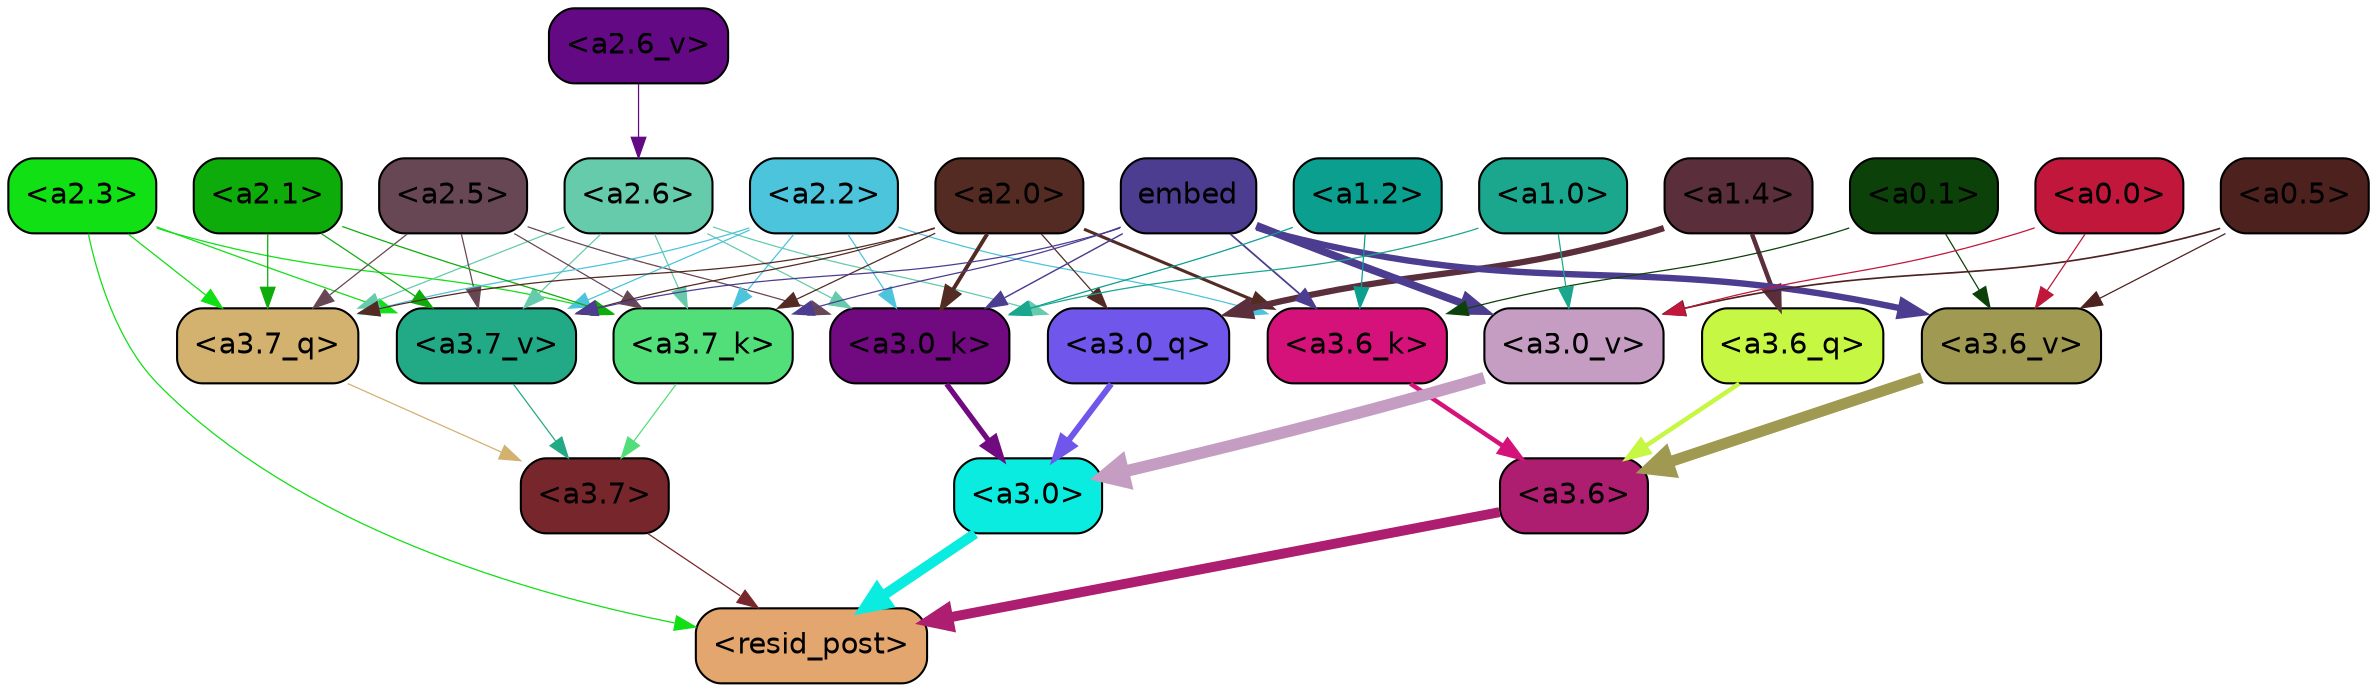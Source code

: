 strict digraph "" {
	graph [bgcolor=transparent,
		layout=dot,
		overlap=false,
		splines=true
	];
	"<a3.7>"	[color=black,
		fillcolor="#77272b",
		fontname=Helvetica,
		shape=box,
		style="filled, rounded"];
	"<resid_post>"	[color=black,
		fillcolor="#e3a66e",
		fontname=Helvetica,
		shape=box,
		style="filled, rounded"];
	"<a3.7>" -> "<resid_post>"	[color="#77272b",
		penwidth=0.6];
	"<a3.6>"	[color=black,
		fillcolor="#ad1d70",
		fontname=Helvetica,
		shape=box,
		style="filled, rounded"];
	"<a3.6>" -> "<resid_post>"	[color="#ad1d70",
		penwidth=4.7534414529800415];
	"<a3.0>"	[color=black,
		fillcolor="#0aece0",
		fontname=Helvetica,
		shape=box,
		style="filled, rounded"];
	"<a3.0>" -> "<resid_post>"	[color="#0aece0",
		penwidth=4.898576855659485];
	"<a2.3>"	[color=black,
		fillcolor="#10e014",
		fontname=Helvetica,
		shape=box,
		style="filled, rounded"];
	"<a2.3>" -> "<resid_post>"	[color="#10e014",
		penwidth=0.6];
	"<a3.7_q>"	[color=black,
		fillcolor="#d3b270",
		fontname=Helvetica,
		shape=box,
		style="filled, rounded"];
	"<a2.3>" -> "<a3.7_q>"	[color="#10e014",
		penwidth=0.6];
	"<a3.7_k>"	[color=black,
		fillcolor="#52df7a",
		fontname=Helvetica,
		shape=box,
		style="filled, rounded"];
	"<a2.3>" -> "<a3.7_k>"	[color="#10e014",
		penwidth=0.6];
	"<a3.7_v>"	[color=black,
		fillcolor="#22a985",
		fontname=Helvetica,
		shape=box,
		style="filled, rounded"];
	"<a2.3>" -> "<a3.7_v>"	[color="#10e014",
		penwidth=0.6];
	"<a3.7_q>" -> "<a3.7>"	[color="#d3b270",
		penwidth=0.6];
	"<a3.6_q>"	[color=black,
		fillcolor="#c6f742",
		fontname=Helvetica,
		shape=box,
		style="filled, rounded"];
	"<a3.6_q>" -> "<a3.6>"	[color="#c6f742",
		penwidth=2.160832464694977];
	"<a3.0_q>"	[color=black,
		fillcolor="#7156eb",
		fontname=Helvetica,
		shape=box,
		style="filled, rounded"];
	"<a3.0_q>" -> "<a3.0>"	[color="#7156eb",
		penwidth=2.870753765106201];
	"<a3.7_k>" -> "<a3.7>"	[color="#52df7a",
		penwidth=0.6];
	"<a3.6_k>"	[color=black,
		fillcolor="#d5127a",
		fontname=Helvetica,
		shape=box,
		style="filled, rounded"];
	"<a3.6_k>" -> "<a3.6>"	[color="#d5127a",
		penwidth=2.13908451795578];
	"<a3.0_k>"	[color=black,
		fillcolor="#710981",
		fontname=Helvetica,
		shape=box,
		style="filled, rounded"];
	"<a3.0_k>" -> "<a3.0>"	[color="#710981",
		penwidth=2.520303964614868];
	"<a3.7_v>" -> "<a3.7>"	[color="#22a985",
		penwidth=0.6];
	"<a3.6_v>"	[color=black,
		fillcolor="#a09951",
		fontname=Helvetica,
		shape=box,
		style="filled, rounded"];
	"<a3.6_v>" -> "<a3.6>"	[color="#a09951",
		penwidth=5.297133803367615];
	"<a3.0_v>"	[color=black,
		fillcolor="#c59dc3",
		fontname=Helvetica,
		shape=box,
		style="filled, rounded"];
	"<a3.0_v>" -> "<a3.0>"	[color="#c59dc3",
		penwidth=5.680712580680847];
	"<a2.6>"	[color=black,
		fillcolor="#65cbab",
		fontname=Helvetica,
		shape=box,
		style="filled, rounded"];
	"<a2.6>" -> "<a3.7_q>"	[color="#65cbab",
		penwidth=0.6];
	"<a2.6>" -> "<a3.0_q>"	[color="#65cbab",
		penwidth=0.6];
	"<a2.6>" -> "<a3.7_k>"	[color="#65cbab",
		penwidth=0.6];
	"<a2.6>" -> "<a3.0_k>"	[color="#65cbab",
		penwidth=0.6];
	"<a2.6>" -> "<a3.7_v>"	[color="#65cbab",
		penwidth=0.6];
	"<a2.5>"	[color=black,
		fillcolor="#684755",
		fontname=Helvetica,
		shape=box,
		style="filled, rounded"];
	"<a2.5>" -> "<a3.7_q>"	[color="#684755",
		penwidth=0.6];
	"<a2.5>" -> "<a3.7_k>"	[color="#684755",
		penwidth=0.6];
	"<a2.5>" -> "<a3.0_k>"	[color="#684755",
		penwidth=0.6];
	"<a2.5>" -> "<a3.7_v>"	[color="#684755",
		penwidth=0.6];
	"<a2.2>"	[color=black,
		fillcolor="#4bc4dc",
		fontname=Helvetica,
		shape=box,
		style="filled, rounded"];
	"<a2.2>" -> "<a3.7_q>"	[color="#4bc4dc",
		penwidth=0.6];
	"<a2.2>" -> "<a3.7_k>"	[color="#4bc4dc",
		penwidth=0.6];
	"<a2.2>" -> "<a3.6_k>"	[color="#4bc4dc",
		penwidth=0.6];
	"<a2.2>" -> "<a3.0_k>"	[color="#4bc4dc",
		penwidth=0.6];
	"<a2.2>" -> "<a3.7_v>"	[color="#4bc4dc",
		penwidth=0.6];
	"<a2.1>"	[color=black,
		fillcolor="#0eac0b",
		fontname=Helvetica,
		shape=box,
		style="filled, rounded"];
	"<a2.1>" -> "<a3.7_q>"	[color="#0eac0b",
		penwidth=0.6];
	"<a2.1>" -> "<a3.7_k>"	[color="#0eac0b",
		penwidth=0.6];
	"<a2.1>" -> "<a3.7_v>"	[color="#0eac0b",
		penwidth=0.6];
	"<a2.0>"	[color=black,
		fillcolor="#532b23",
		fontname=Helvetica,
		shape=box,
		style="filled, rounded"];
	"<a2.0>" -> "<a3.7_q>"	[color="#532b23",
		penwidth=0.6];
	"<a2.0>" -> "<a3.0_q>"	[color="#532b23",
		penwidth=0.6];
	"<a2.0>" -> "<a3.7_k>"	[color="#532b23",
		penwidth=0.6];
	"<a2.0>" -> "<a3.6_k>"	[color="#532b23",
		penwidth=1.4784413101151586];
	"<a2.0>" -> "<a3.0_k>"	[color="#532b23",
		penwidth=1.8858084231615067];
	"<a2.0>" -> "<a3.7_v>"	[color="#532b23",
		penwidth=0.6];
	"<a1.4>"	[color=black,
		fillcolor="#5a2e3a",
		fontname=Helvetica,
		shape=box,
		style="filled, rounded"];
	"<a1.4>" -> "<a3.6_q>"	[color="#5a2e3a",
		penwidth=2.149975523352623];
	"<a1.4>" -> "<a3.0_q>"	[color="#5a2e3a",
		penwidth=3.0018038749694824];
	embed	[color=black,
		fillcolor="#4c3d90",
		fontname=Helvetica,
		shape=box,
		style="filled, rounded"];
	embed -> "<a3.7_k>"	[color="#4c3d90",
		penwidth=0.6];
	embed -> "<a3.6_k>"	[color="#4c3d90",
		penwidth=0.8552796393632889];
	embed -> "<a3.0_k>"	[color="#4c3d90",
		penwidth=0.691851794719696];
	embed -> "<a3.7_v>"	[color="#4c3d90",
		penwidth=0.6];
	embed -> "<a3.6_v>"	[color="#4c3d90",
		penwidth=3.067279100418091];
	embed -> "<a3.0_v>"	[color="#4c3d90",
		penwidth=3.6927278637886047];
	"<a1.2>"	[color=black,
		fillcolor="#0a9f8f",
		fontname=Helvetica,
		shape=box,
		style="filled, rounded"];
	"<a1.2>" -> "<a3.6_k>"	[color="#0a9f8f",
		penwidth=0.6];
	"<a1.2>" -> "<a3.0_k>"	[color="#0a9f8f",
		penwidth=0.6];
	"<a0.1>"	[color=black,
		fillcolor="#0c4209",
		fontname=Helvetica,
		shape=box,
		style="filled, rounded"];
	"<a0.1>" -> "<a3.6_k>"	[color="#0c4209",
		penwidth=0.6];
	"<a0.1>" -> "<a3.6_v>"	[color="#0c4209",
		penwidth=0.6];
	"<a1.0>"	[color=black,
		fillcolor="#1aa78e",
		fontname=Helvetica,
		shape=box,
		style="filled, rounded"];
	"<a1.0>" -> "<a3.0_k>"	[color="#1aa78e",
		penwidth=0.6];
	"<a1.0>" -> "<a3.0_v>"	[color="#1aa78e",
		penwidth=0.6];
	"<a0.5>"	[color=black,
		fillcolor="#4c211e",
		fontname=Helvetica,
		shape=box,
		style="filled, rounded"];
	"<a0.5>" -> "<a3.6_v>"	[color="#4c211e",
		penwidth=0.6];
	"<a0.5>" -> "<a3.0_v>"	[color="#4c211e",
		penwidth=0.8028683364391327];
	"<a0.0>"	[color=black,
		fillcolor="#c0173b",
		fontname=Helvetica,
		shape=box,
		style="filled, rounded"];
	"<a0.0>" -> "<a3.6_v>"	[color="#c0173b",
		penwidth=0.6];
	"<a0.0>" -> "<a3.0_v>"	[color="#c0173b",
		penwidth=0.6];
	"<a2.6_v>"	[color=black,
		fillcolor="#620983",
		fontname=Helvetica,
		shape=box,
		style="filled, rounded"];
	"<a2.6_v>" -> "<a2.6>"	[color="#620983",
		penwidth=0.6];
}
